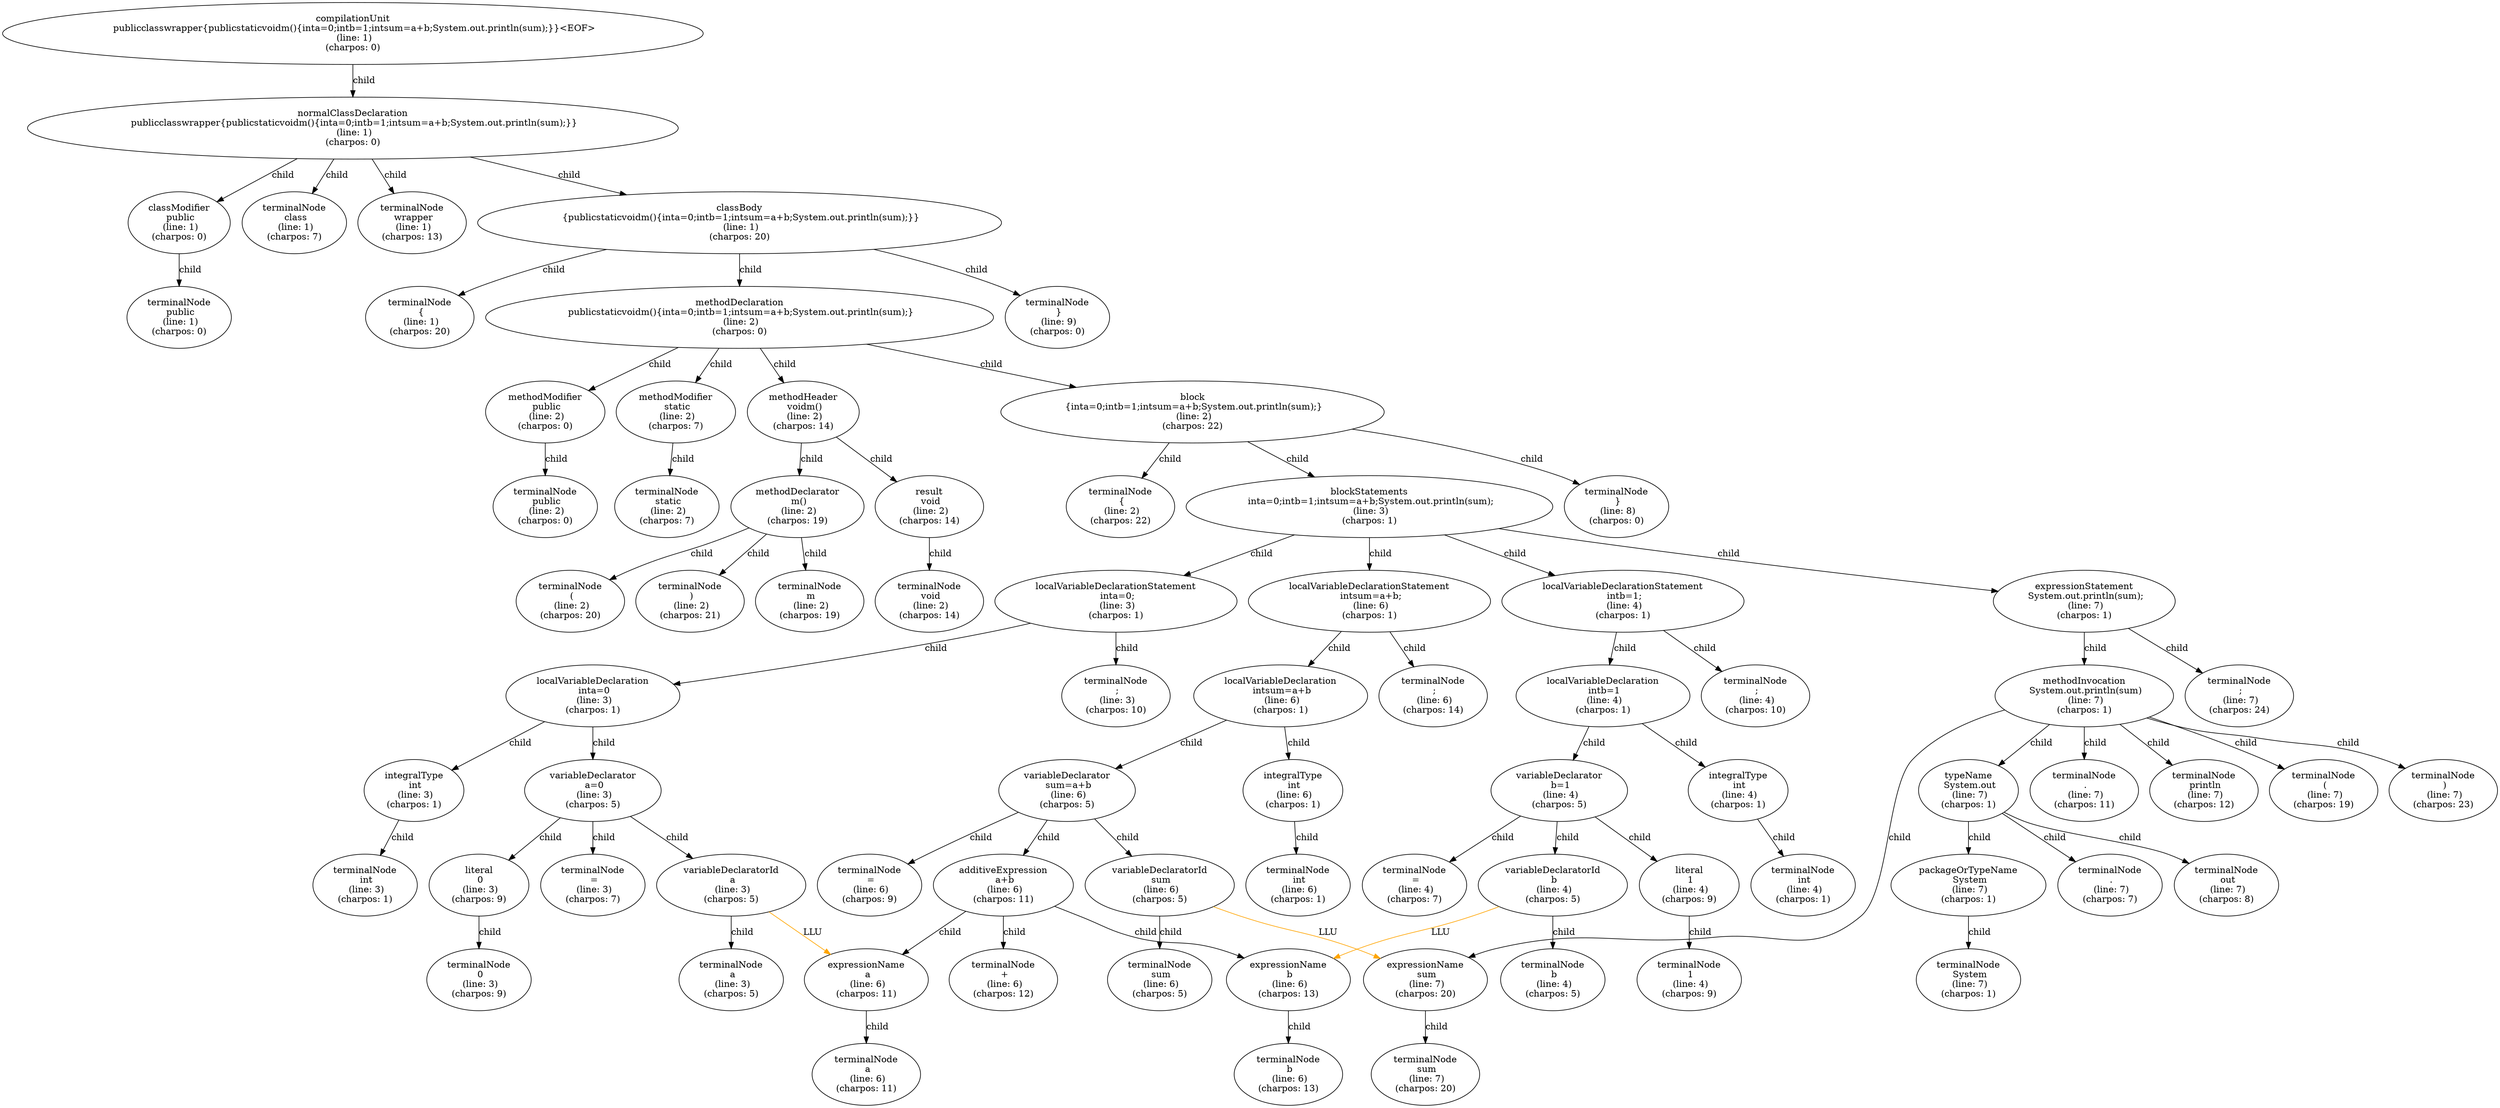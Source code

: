 digraph G {
00[label="compilationUnit\n publicclasswrapper{publicstaticvoidm(){inta=0;intb=1;intsum=a+b;System.out.println(sum);}}<EOF>\n (line: 1)\n (charpos: 0) "]
11[label="normalClassDeclaration\n publicclasswrapper{publicstaticvoidm(){inta=0;intb=1;intsum=a+b;System.out.println(sum);}}\n (line: 1)\n (charpos: 0) "]
22[label="classModifier\n public\n (line: 1)\n (charpos: 0) "]
33[label="terminalNode\n public\n (line: 1)\n (charpos: 0) "]
24[label="terminalNode\n class\n (line: 1)\n (charpos: 7) "]
25[label="terminalNode\n wrapper\n (line: 1)\n (charpos: 13) "]
26[label="classBody\n {publicstaticvoidm(){inta=0;intb=1;intsum=a+b;System.out.println(sum);}}\n (line: 1)\n (charpos: 20) "]
37[label="terminalNode\n {\n (line: 1)\n (charpos: 20) "]
38[label="methodDeclaration\n publicstaticvoidm(){inta=0;intb=1;intsum=a+b;System.out.println(sum);}\n (line: 2)\n (charpos: 0) "]
49[label="methodModifier\n public\n (line: 2)\n (charpos: 0) "]
510[label="terminalNode\n public\n (line: 2)\n (charpos: 0) "]
411[label="methodModifier\n static\n (line: 2)\n (charpos: 7) "]
512[label="terminalNode\n static\n (line: 2)\n (charpos: 7) "]
413[label="methodHeader\n voidm()\n (line: 2)\n (charpos: 14) "]
514[label="result\n void\n (line: 2)\n (charpos: 14) "]
615[label="terminalNode\n void\n (line: 2)\n (charpos: 14) "]
516[label="methodDeclarator\n m()\n (line: 2)\n (charpos: 19) "]
617[label="terminalNode\n m\n (line: 2)\n (charpos: 19) "]
618[label="terminalNode\n (\n (line: 2)\n (charpos: 20) "]
619[label="terminalNode\n )\n (line: 2)\n (charpos: 21) "]
420[label="block\n {inta=0;intb=1;intsum=a+b;System.out.println(sum);}\n (line: 2)\n (charpos: 22) "]
521[label="terminalNode\n {\n (line: 2)\n (charpos: 22) "]
522[label="blockStatements\n inta=0;intb=1;intsum=a+b;System.out.println(sum);\n (line: 3)\n (charpos: 1) "]
623[label="localVariableDeclarationStatement\n inta=0;\n (line: 3)\n (charpos: 1) "]
724[label="localVariableDeclaration\n inta=0\n (line: 3)\n (charpos: 1) "]
825[label="integralType\n int\n (line: 3)\n (charpos: 1) "]
926[label="terminalNode\n int\n (line: 3)\n (charpos: 1) "]
827[label="variableDeclarator\n a=0\n (line: 3)\n (charpos: 5) "]
928[label="variableDeclaratorId\n a\n (line: 3)\n (charpos: 5) "]
1029[label="terminalNode\n a\n (line: 3)\n (charpos: 5) "]
930[label="terminalNode\n =\n (line: 3)\n (charpos: 7) "]
931[label="literal\n 0\n (line: 3)\n (charpos: 9) "]
1032[label="terminalNode\n 0\n (line: 3)\n (charpos: 9) "]
733[label="terminalNode\n ;\n (line: 3)\n (charpos: 10) "]
634[label="localVariableDeclarationStatement\n intb=1;\n (line: 4)\n (charpos: 1) "]
735[label="localVariableDeclaration\n intb=1\n (line: 4)\n (charpos: 1) "]
836[label="integralType\n int\n (line: 4)\n (charpos: 1) "]
937[label="terminalNode\n int\n (line: 4)\n (charpos: 1) "]
838[label="variableDeclarator\n b=1\n (line: 4)\n (charpos: 5) "]
939[label="variableDeclaratorId\n b\n (line: 4)\n (charpos: 5) "]
1040[label="terminalNode\n b\n (line: 4)\n (charpos: 5) "]
941[label="terminalNode\n =\n (line: 4)\n (charpos: 7) "]
942[label="literal\n 1\n (line: 4)\n (charpos: 9) "]
1043[label="terminalNode\n 1\n (line: 4)\n (charpos: 9) "]
744[label="terminalNode\n ;\n (line: 4)\n (charpos: 10) "]
645[label="localVariableDeclarationStatement\n intsum=a+b;\n (line: 6)\n (charpos: 1) "]
746[label="localVariableDeclaration\n intsum=a+b\n (line: 6)\n (charpos: 1) "]
847[label="integralType\n int\n (line: 6)\n (charpos: 1) "]
948[label="terminalNode\n int\n (line: 6)\n (charpos: 1) "]
849[label="variableDeclarator\n sum=a+b\n (line: 6)\n (charpos: 5) "]
950[label="variableDeclaratorId\n sum\n (line: 6)\n (charpos: 5) "]
1051[label="terminalNode\n sum\n (line: 6)\n (charpos: 5) "]
952[label="terminalNode\n =\n (line: 6)\n (charpos: 9) "]
953[label="additiveExpression\n a+b\n (line: 6)\n (charpos: 11) "]
1054[label="expressionName\n a\n (line: 6)\n (charpos: 11) "]
1155[label="terminalNode\n a\n (line: 6)\n (charpos: 11) "]
1056[label="terminalNode\n +\n (line: 6)\n (charpos: 12) "]
1057[label="expressionName\n b\n (line: 6)\n (charpos: 13) "]
1158[label="terminalNode\n b\n (line: 6)\n (charpos: 13) "]
759[label="terminalNode\n ;\n (line: 6)\n (charpos: 14) "]
660[label="expressionStatement\n System.out.println(sum);\n (line: 7)\n (charpos: 1) "]
761[label="methodInvocation\n System.out.println(sum)\n (line: 7)\n (charpos: 1) "]
862[label="typeName\n System.out\n (line: 7)\n (charpos: 1) "]
963[label="packageOrTypeName\n System\n (line: 7)\n (charpos: 1) "]
1064[label="terminalNode\n System\n (line: 7)\n (charpos: 1) "]
965[label="terminalNode\n .\n (line: 7)\n (charpos: 7) "]
966[label="terminalNode\n out\n (line: 7)\n (charpos: 8) "]
867[label="terminalNode\n .\n (line: 7)\n (charpos: 11) "]
868[label="terminalNode\n println\n (line: 7)\n (charpos: 12) "]
869[label="terminalNode\n (\n (line: 7)\n (charpos: 19) "]
870[label="expressionName\n sum\n (line: 7)\n (charpos: 20) "]
971[label="terminalNode\n sum\n (line: 7)\n (charpos: 20) "]
872[label="terminalNode\n )\n (line: 7)\n (charpos: 23) "]
773[label="terminalNode\n ;\n (line: 7)\n (charpos: 24) "]
574[label="terminalNode\n }\n (line: 8)\n (charpos: 0) "]
375[label="terminalNode\n }\n (line: 9)\n (charpos: 0) "]
00->11 [label="child"]
11->22 [label="child"]
22->33 [label="child"]
11->24 [label="child"]
11->25 [label="child"]
11->26 [label="child"]
26->37 [label="child"]
26->38 [label="child"]
38->49 [label="child"]
49->510 [label="child"]
38->411 [label="child"]
411->512 [label="child"]
38->413 [label="child"]
413->514 [label="child"]
514->615 [label="child"]
413->516 [label="child"]
516->617 [label="child"]
516->618 [label="child"]
516->619 [label="child"]
38->420 [label="child"]
420->521 [label="child"]
420->522 [label="child"]
522->623 [label="child"]
623->724 [label="child"]
724->825 [label="child"]
825->926 [label="child"]
724->827 [label="child"]
827->928 [label="child"]
928->1029 [label="child"]
827->930 [label="child"]
827->931 [label="child"]
931->1032 [label="child"]
623->733 [label="child"]
522->634 [label="child"]
634->735 [label="child"]
735->836 [label="child"]
836->937 [label="child"]
735->838 [label="child"]
838->939 [label="child"]
939->1040 [label="child"]
838->941 [label="child"]
838->942 [label="child"]
942->1043 [label="child"]
634->744 [label="child"]
522->645 [label="child"]
645->746 [label="child"]
746->847 [label="child"]
847->948 [label="child"]
746->849 [label="child"]
849->950 [label="child"]
950->1051 [label="child"]
849->952 [label="child"]
849->953 [label="child"]
953->1054 [label="child"]
1054->1155 [label="child"]
953->1056 [label="child"]
953->1057 [label="child"]
1057->1158 [label="child"]
645->759 [label="child"]
522->660 [label="child"]
660->761 [label="child"]
761->862 [label="child"]
862->963 [label="child"]
963->1064 [label="child"]
862->965 [label="child"]
862->966 [label="child"]
761->867 [label="child"]
761->868 [label="child"]
761->869 [label="child"]
761->870 [label="child"]
870->971 [label="child"]
761->872 [label="child"]
660->773 [label="child"]
420->574 [label="child"]
26->375 [label="child"]
928->1054 [label="LLU", color="orange"]
939->1057 [label="LLU", color="orange"]
950->870 [label="LLU", color="orange"]
}
